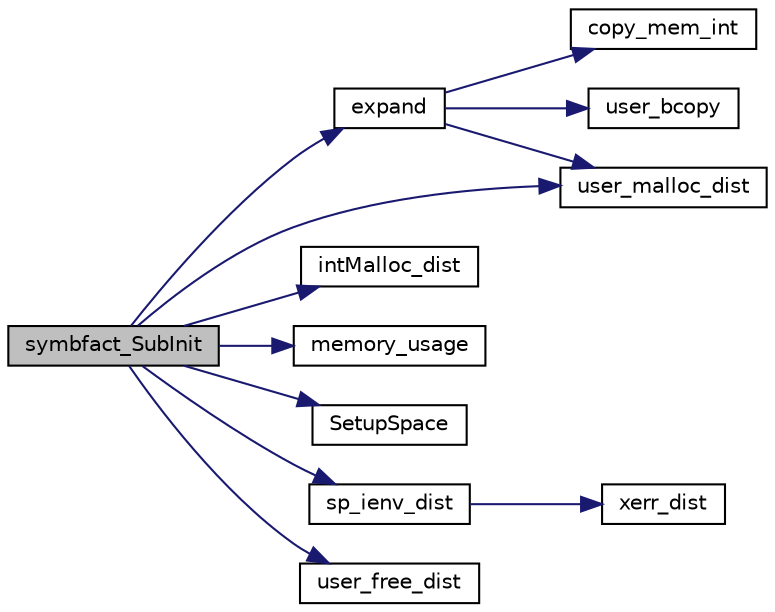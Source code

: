 digraph "symbfact_SubInit"
{
 // LATEX_PDF_SIZE
  edge [fontname="Helvetica",fontsize="10",labelfontname="Helvetica",labelfontsize="10"];
  node [fontname="Helvetica",fontsize="10",shape=record];
  rankdir="LR";
  Node1 [label="symbfact_SubInit",height=0.2,width=0.4,color="black", fillcolor="grey75", style="filled", fontcolor="black",tooltip=" "];
  Node1 -> Node2 [color="midnightblue",fontsize="10",style="solid",fontname="Helvetica"];
  Node2 [label="expand",height=0.2,width=0.4,color="black", fillcolor="white", style="filled",URL="$memory_8c.html#a213fafd19733ebd74bcf5c9ef89068b6",tooltip=" "];
  Node2 -> Node3 [color="midnightblue",fontsize="10",style="solid",fontname="Helvetica"];
  Node3 [label="copy_mem_int",height=0.2,width=0.4,color="black", fillcolor="white", style="filled",URL="$memory_8c.html#a565ad7ca8a38ee26b057ad6880192ba2",tooltip=" "];
  Node2 -> Node4 [color="midnightblue",fontsize="10",style="solid",fontname="Helvetica"];
  Node4 [label="user_bcopy",height=0.2,width=0.4,color="black", fillcolor="white", style="filled",URL="$memory_8c.html#a54f4f38998738c1ecdfd235c385f5058",tooltip=" "];
  Node2 -> Node5 [color="midnightblue",fontsize="10",style="solid",fontname="Helvetica"];
  Node5 [label="user_malloc_dist",height=0.2,width=0.4,color="black", fillcolor="white", style="filled",URL="$memory_8c.html#a7f88accf6d8ceb239718435e4e7cfb34",tooltip=" "];
  Node1 -> Node6 [color="midnightblue",fontsize="10",style="solid",fontname="Helvetica"];
  Node6 [label="intMalloc_dist",height=0.2,width=0.4,color="black", fillcolor="white", style="filled",URL="$memory_8c.html#a2c2df35072e313373438cccdb98b885c",tooltip=" "];
  Node1 -> Node7 [color="midnightblue",fontsize="10",style="solid",fontname="Helvetica"];
  Node7 [label="memory_usage",height=0.2,width=0.4,color="black", fillcolor="white", style="filled",URL="$memory_8c.html#a1bae410116f1b14bb58b9486731b87c9",tooltip=" "];
  Node1 -> Node8 [color="midnightblue",fontsize="10",style="solid",fontname="Helvetica"];
  Node8 [label="SetupSpace",height=0.2,width=0.4,color="black", fillcolor="white", style="filled",URL="$memory_8c.html#ac286036de8d9472307a1bc0c59583d3e",tooltip=" "];
  Node1 -> Node9 [color="midnightblue",fontsize="10",style="solid",fontname="Helvetica"];
  Node9 [label="sp_ienv_dist",height=0.2,width=0.4,color="black", fillcolor="white", style="filled",URL="$SRC_2sp__ienv_8c.html#a004725eb174f73ba121db829451a8e8c",tooltip=" "];
  Node9 -> Node10 [color="midnightblue",fontsize="10",style="solid",fontname="Helvetica"];
  Node10 [label="xerr_dist",height=0.2,width=0.4,color="black", fillcolor="white", style="filled",URL="$superlu__defs_8h.html#a0d728f1da812b1373a0e58ff81f6a711",tooltip=" "];
  Node1 -> Node11 [color="midnightblue",fontsize="10",style="solid",fontname="Helvetica"];
  Node11 [label="user_free_dist",height=0.2,width=0.4,color="black", fillcolor="white", style="filled",URL="$memory_8c.html#a8b202701f4a07b1b4834e9acc89fb5b0",tooltip=" "];
  Node1 -> Node5 [color="midnightblue",fontsize="10",style="solid",fontname="Helvetica"];
}
